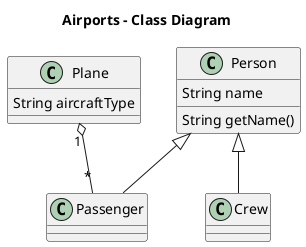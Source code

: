 @startuml


title Airports - Class Diagram

class Person {
  String name
  String getName()
}

class Passenger {

}

class Crew {

}


class Plane {
  String aircraftType
}

Person <|-- Passenger
Person <|-- Crew

Plane "1" o-- "*" Passenger

@enduml
